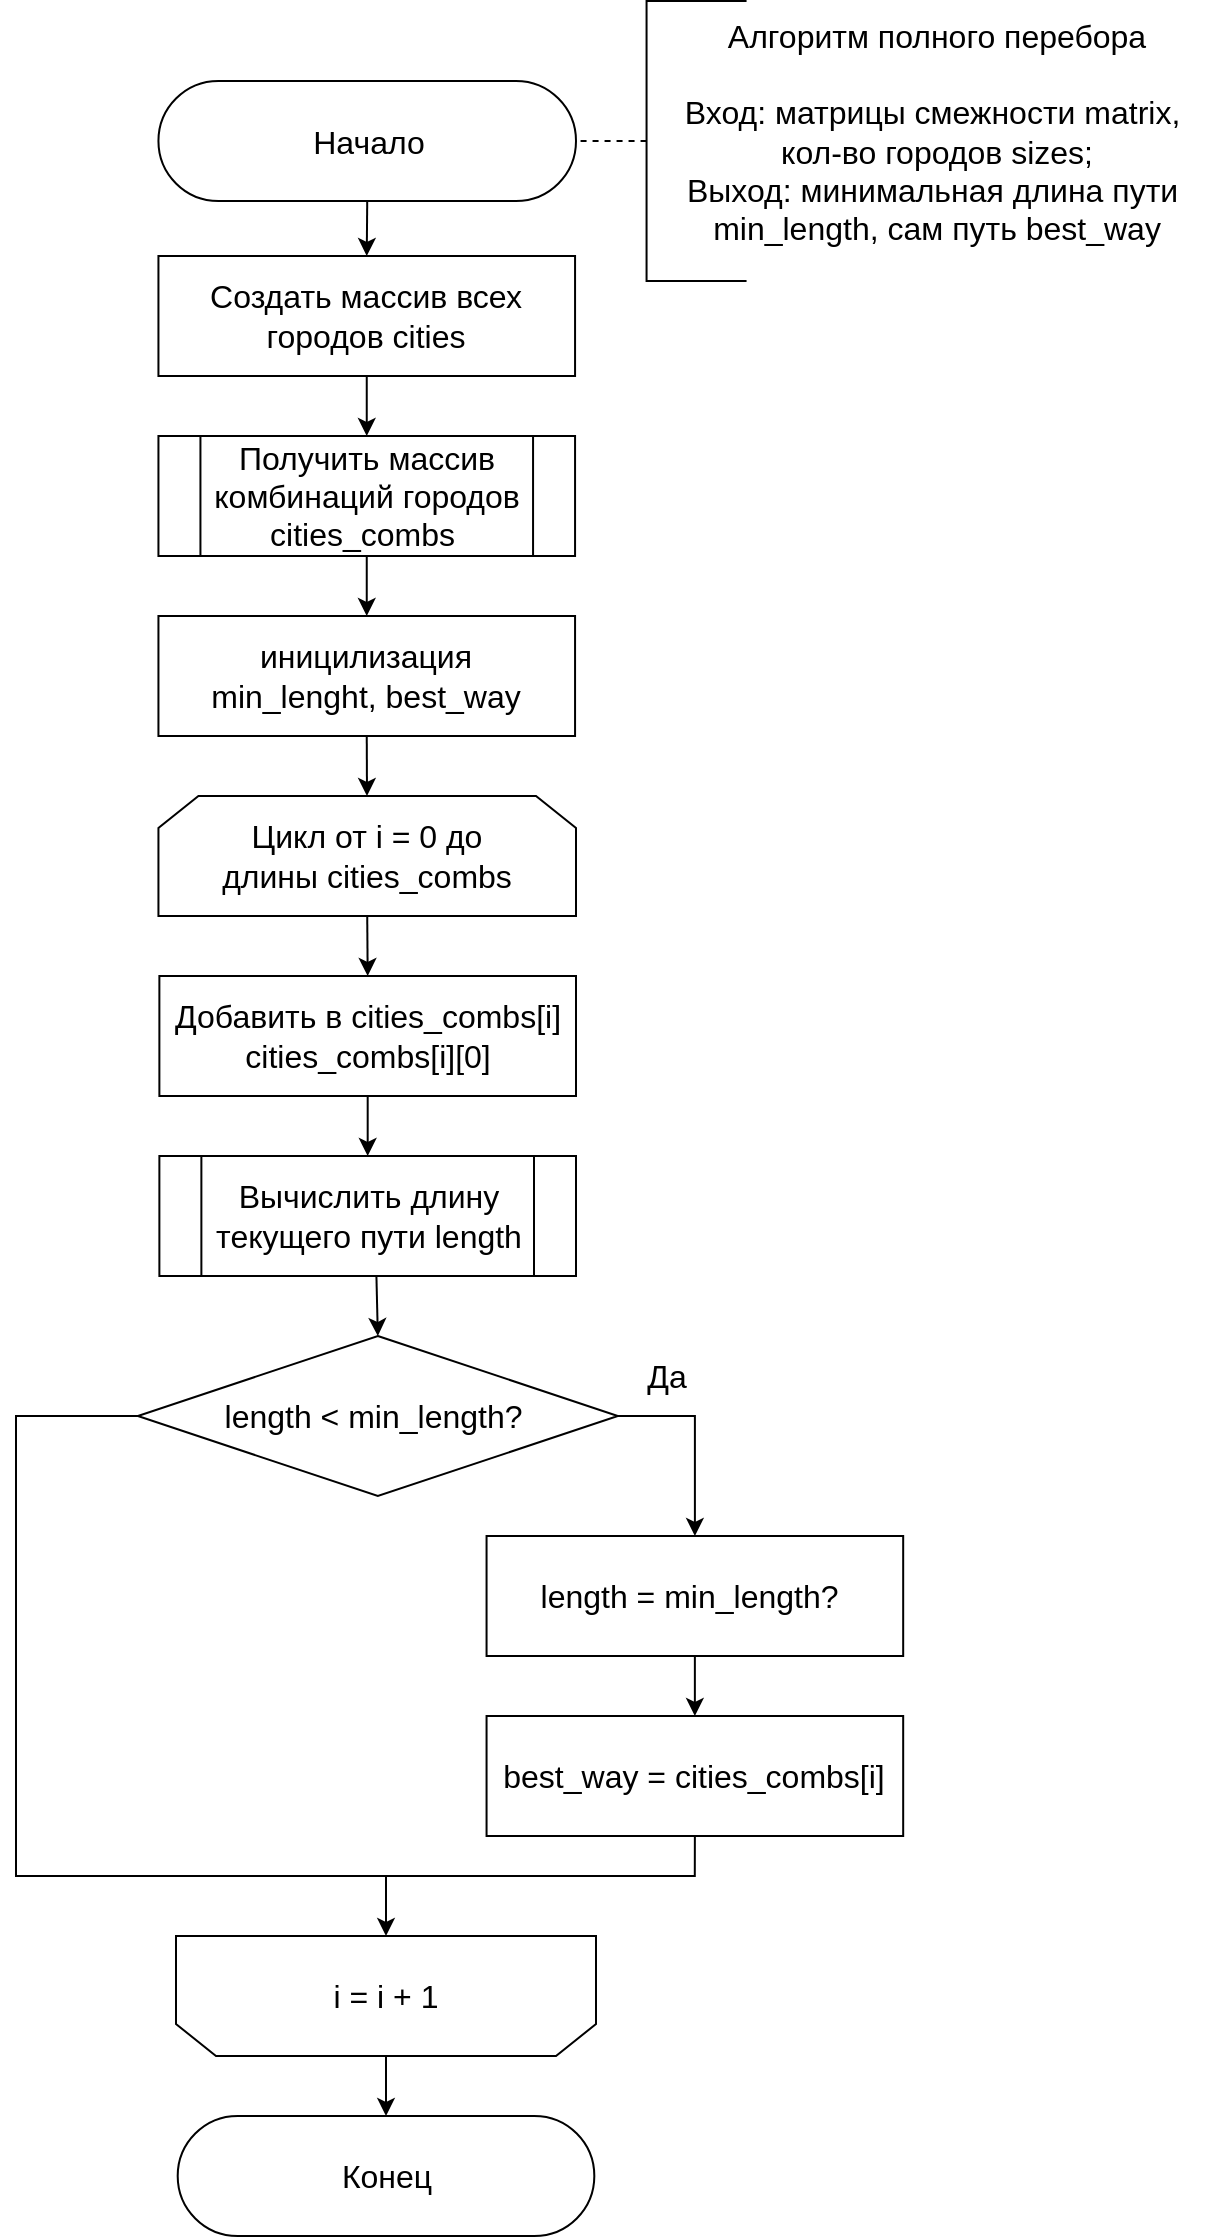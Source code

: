 <mxfile>
    <diagram id="pGbwpD_Pb5aonRS3BXqV" name="Страница 1">
        <mxGraphModel dx="212" dy="205" grid="1" gridSize="10" guides="1" tooltips="1" connect="1" arrows="1" fold="1" page="1" pageScale="1" pageWidth="827" pageHeight="1169" math="0" shadow="0">
            <root>
                <mxCell id="0"/>
                <mxCell id="1" parent="0"/>
                <mxCell id="2" style="edgeStyle=orthogonalEdgeStyle;rounded=0;orthogonalLoop=1;jettySize=auto;html=1;exitX=0.5;exitY=0.5;exitDx=0;exitDy=30;exitPerimeter=0;fontSize=16;entryX=0.5;entryY=0;entryDx=0;entryDy=0;" edge="1" parent="1" source="3" target="8">
                    <mxGeometry relative="1" as="geometry">
                        <mxPoint x="345" y="138" as="targetPoint"/>
                    </mxGeometry>
                </mxCell>
                <mxCell id="3" value="&lt;font style=&quot;font-size: 16px&quot;&gt;Начало&lt;/font&gt;" style="html=1;dashed=0;whitespace=wrap;shape=mxgraph.dfd.start" vertex="1" parent="1">
                    <mxGeometry x="241.22" y="52.5" width="208.78" height="60" as="geometry"/>
                </mxCell>
                <mxCell id="4" style="edgeStyle=orthogonalEdgeStyle;rounded=0;orthogonalLoop=1;jettySize=auto;html=1;exitX=0;exitY=0.5;exitDx=0;exitDy=0;exitPerimeter=0;entryX=1;entryY=0.5;entryDx=0;entryDy=0;entryPerimeter=0;dashed=1;endArrow=none;endFill=0;" edge="1" parent="1" source="5" target="3">
                    <mxGeometry relative="1" as="geometry"/>
                </mxCell>
                <mxCell id="5" value="" style="strokeWidth=1;html=1;shape=mxgraph.flowchart.annotation_1;align=left;pointerEvents=1;" vertex="1" parent="1">
                    <mxGeometry x="485.28" y="12.5" width="50" height="140" as="geometry"/>
                </mxCell>
                <mxCell id="6" value="&lt;div&gt;&lt;span style=&quot;font-size: 16px&quot;&gt;Алгоритм полного перебора&lt;/span&gt;&lt;/div&gt;&lt;div&gt;&lt;span style=&quot;font-size: 16px&quot;&gt;&lt;br&gt;&lt;/span&gt;&lt;/div&gt;&lt;font&gt;&lt;div&gt;&lt;font size=&quot;3&quot;&gt;Вход: матрицы смежности matrix&lt;/font&gt;&lt;span style=&quot;font-size: medium&quot;&gt;,&amp;nbsp;&lt;/span&gt;&lt;br&gt;&lt;/div&gt;&lt;div&gt;&lt;span style=&quot;font-size: medium&quot;&gt;кол-во городов sizes;&lt;/span&gt;&lt;/div&gt;&lt;div&gt;&lt;span style=&quot;font-size: 16px&quot;&gt;Выход: минимальная длина пути&amp;nbsp;&lt;/span&gt;&lt;/div&gt;&lt;div&gt;&lt;span style=&quot;font-size: 16px&quot;&gt;min_length, сам путь best_way&lt;/span&gt;&lt;/div&gt;&lt;/font&gt;" style="text;html=1;align=center;verticalAlign=middle;resizable=0;points=[];autosize=1;strokeColor=none;fillColor=none;" vertex="1" parent="1">
                    <mxGeometry x="495.28" y="32.5" width="270" height="90" as="geometry"/>
                </mxCell>
                <mxCell id="10" style="edgeStyle=none;html=1;exitX=0.5;exitY=1;exitDx=0;exitDy=0;entryX=0.5;entryY=0;entryDx=0;entryDy=0;" edge="1" parent="1" source="8" target="9">
                    <mxGeometry relative="1" as="geometry"/>
                </mxCell>
                <mxCell id="8" value="&lt;font style=&quot;font-size: 16px&quot;&gt;Создать массив всех городов cities&lt;br&gt;&lt;/font&gt;" style="rounded=0;whiteSpace=wrap;html=1;shadow=0;glass=0;sketch=0;strokeWidth=1;gradientColor=none;" vertex="1" parent="1">
                    <mxGeometry x="241.22" y="140" width="208.31" height="60" as="geometry"/>
                </mxCell>
                <mxCell id="35" style="edgeStyle=none;html=1;exitX=0.5;exitY=1;exitDx=0;exitDy=0;entryX=0.5;entryY=0;entryDx=0;entryDy=0;" edge="1" parent="1" source="9" target="32">
                    <mxGeometry relative="1" as="geometry"/>
                </mxCell>
                <mxCell id="9" value="&lt;span style=&quot;font-size: 16px&quot;&gt;Получить массив комбинаций городов cities_combs&amp;nbsp;&lt;/span&gt;" style="shape=process;whiteSpace=wrap;html=1;backgroundOutline=1;" vertex="1" parent="1">
                    <mxGeometry x="241.22" y="230" width="208.31" height="60" as="geometry"/>
                </mxCell>
                <mxCell id="36" style="edgeStyle=none;html=1;exitX=0.5;exitY=1;exitDx=0;exitDy=0;" edge="1" parent="1" source="32" target="33">
                    <mxGeometry relative="1" as="geometry"/>
                </mxCell>
                <mxCell id="32" value="&lt;font style=&quot;font-size: 16px&quot;&gt;иницилизация &lt;br&gt;min_lenght,&amp;nbsp;best_way&lt;br&gt;&lt;/font&gt;" style="rounded=0;whiteSpace=wrap;html=1;shadow=0;glass=0;sketch=0;strokeWidth=1;gradientColor=none;" vertex="1" parent="1">
                    <mxGeometry x="241.22" y="320" width="208.31" height="60" as="geometry"/>
                </mxCell>
                <mxCell id="37" style="edgeStyle=none;html=1;exitX=0.5;exitY=1;exitDx=0;exitDy=0;entryX=0.5;entryY=0;entryDx=0;entryDy=0;" edge="1" parent="1" source="33" target="34">
                    <mxGeometry relative="1" as="geometry"/>
                </mxCell>
                <mxCell id="33" value="&lt;font&gt;&lt;span style=&quot;font-size: 16px&quot;&gt;Цикл от i = 0 до &lt;br&gt;длины&amp;nbsp;&lt;/span&gt;&lt;span style=&quot;font-size: 16px&quot;&gt;cities_combs&lt;/span&gt;&lt;br&gt;&lt;/font&gt;" style="shape=loopLimit;whiteSpace=wrap;html=1;strokeWidth=1;" vertex="1" parent="1">
                    <mxGeometry x="241.22" y="410" width="208.78" height="60" as="geometry"/>
                </mxCell>
                <mxCell id="39" style="edgeStyle=none;html=1;exitX=0.5;exitY=1;exitDx=0;exitDy=0;entryX=0.5;entryY=0;entryDx=0;entryDy=0;" edge="1" parent="1" source="34" target="40">
                    <mxGeometry relative="1" as="geometry">
                        <mxPoint x="346" y="590" as="targetPoint"/>
                    </mxGeometry>
                </mxCell>
                <mxCell id="34" value="&lt;font style=&quot;font-size: 16px&quot;&gt;Добавить в cities_combs[i]&lt;br&gt;cities_combs[i][0]&lt;br&gt;&lt;/font&gt;" style="rounded=0;whiteSpace=wrap;html=1;shadow=0;glass=0;sketch=0;strokeWidth=1;gradientColor=none;" vertex="1" parent="1">
                    <mxGeometry x="241.69" y="500" width="208.31" height="60" as="geometry"/>
                </mxCell>
                <mxCell id="57" style="edgeStyle=none;html=1;exitX=0.521;exitY=1.006;exitDx=0;exitDy=0;entryX=0.5;entryY=0;entryDx=0;entryDy=0;entryPerimeter=0;exitPerimeter=0;" edge="1" parent="1" source="40" target="45">
                    <mxGeometry relative="1" as="geometry"/>
                </mxCell>
                <mxCell id="40" value="&lt;span style=&quot;font-size: 16px&quot;&gt;Вычислить длину текущего пути length&lt;/span&gt;" style="shape=process;whiteSpace=wrap;html=1;backgroundOutline=1;" vertex="1" parent="1">
                    <mxGeometry x="241.69" y="590" width="208.31" height="60" as="geometry"/>
                </mxCell>
                <mxCell id="42" value="&lt;font style=&quot;font-size: 16px&quot;&gt;Конец&lt;/font&gt;" style="html=1;dashed=0;whitespace=wrap;shape=mxgraph.dfd.start" vertex="1" parent="1">
                    <mxGeometry x="250.85" y="1070" width="208.31" height="60" as="geometry"/>
                </mxCell>
                <mxCell id="43" style="edgeStyle=orthogonalEdgeStyle;html=1;exitX=1;exitY=0.5;exitDx=0;exitDy=0;exitPerimeter=0;rounded=0;" edge="1" parent="1" source="45" target="47">
                    <mxGeometry relative="1" as="geometry"/>
                </mxCell>
                <mxCell id="44" style="edgeStyle=orthogonalEdgeStyle;rounded=0;html=1;exitX=0;exitY=0.5;exitDx=0;exitDy=0;exitPerimeter=0;" edge="1" parent="1" source="45" target="52">
                    <mxGeometry relative="1" as="geometry">
                        <Array as="points">
                            <mxPoint x="170" y="720"/>
                            <mxPoint x="170" y="950"/>
                            <mxPoint x="355" y="950"/>
                        </Array>
                    </mxGeometry>
                </mxCell>
                <mxCell id="45" value="&lt;span style=&quot;font-size: 16px&quot;&gt;length &amp;lt; min_length?&amp;nbsp;&lt;/span&gt;&lt;span style=&quot;font-size: 16px&quot;&gt;&lt;br&gt;&lt;/span&gt;" style="strokeWidth=1;html=1;shape=mxgraph.flowchart.decision;whiteSpace=wrap;rounded=1;shadow=0;glass=0;sketch=0;gradientColor=none;" vertex="1" parent="1">
                    <mxGeometry x="230.92" y="680" width="240" height="80" as="geometry"/>
                </mxCell>
                <mxCell id="46" style="edgeStyle=orthogonalEdgeStyle;rounded=0;html=1;exitX=0.5;exitY=1;exitDx=0;exitDy=0;entryX=0.5;entryY=0;entryDx=0;entryDy=0;" edge="1" parent="1" source="47" target="49">
                    <mxGeometry relative="1" as="geometry"/>
                </mxCell>
                <mxCell id="47" value="&lt;font style=&quot;font-size: 16px&quot;&gt;length = min_length?&amp;nbsp;&lt;br&gt;&lt;/font&gt;" style="rounded=0;whiteSpace=wrap;html=1;shadow=0;glass=0;sketch=0;strokeWidth=1;gradientColor=none;" vertex="1" parent="1">
                    <mxGeometry x="405.28" y="780" width="208.31" height="60" as="geometry"/>
                </mxCell>
                <mxCell id="48" style="edgeStyle=orthogonalEdgeStyle;rounded=0;html=1;exitX=0.5;exitY=1;exitDx=0;exitDy=0;endArrow=none;endFill=0;" edge="1" parent="1" source="49">
                    <mxGeometry relative="1" as="geometry">
                        <mxPoint x="350.0" y="950.0" as="targetPoint"/>
                        <Array as="points">
                            <mxPoint x="509" y="950"/>
                        </Array>
                    </mxGeometry>
                </mxCell>
                <mxCell id="49" value="&lt;font style=&quot;font-size: 16px&quot;&gt;best_way = cities_combs[i]&lt;br&gt;&lt;/font&gt;" style="rounded=0;whiteSpace=wrap;html=1;shadow=0;glass=0;sketch=0;strokeWidth=1;gradientColor=none;" vertex="1" parent="1">
                    <mxGeometry x="405.28" y="870" width="208.31" height="60" as="geometry"/>
                </mxCell>
                <mxCell id="50" value="&lt;font style=&quot;font-size: 16px&quot;&gt;Да&lt;/font&gt;" style="text;html=1;align=center;verticalAlign=middle;resizable=0;points=[];autosize=1;strokeColor=none;" vertex="1" parent="1">
                    <mxGeometry x="480" y="690" width="30" height="20" as="geometry"/>
                </mxCell>
                <mxCell id="51" style="edgeStyle=orthogonalEdgeStyle;rounded=0;html=1;exitX=0.5;exitY=0;exitDx=0;exitDy=0;entryX=0.5;entryY=0.5;entryDx=0;entryDy=-30;endArrow=classic;endFill=1;entryPerimeter=0;" edge="1" parent="1" source="52" target="42">
                    <mxGeometry relative="1" as="geometry">
                        <mxPoint x="355.845" y="1070" as="targetPoint"/>
                    </mxGeometry>
                </mxCell>
                <mxCell id="52" value="&lt;font style=&quot;font-size: 16px&quot;&gt;i = i + 1&lt;br&gt;&lt;/font&gt;" style="shape=loopLimit;whiteSpace=wrap;html=1;strokeWidth=1;direction=west;" vertex="1" parent="1">
                    <mxGeometry x="250.0" y="980" width="210" height="60" as="geometry"/>
                </mxCell>
            </root>
        </mxGraphModel>
    </diagram>
</mxfile>